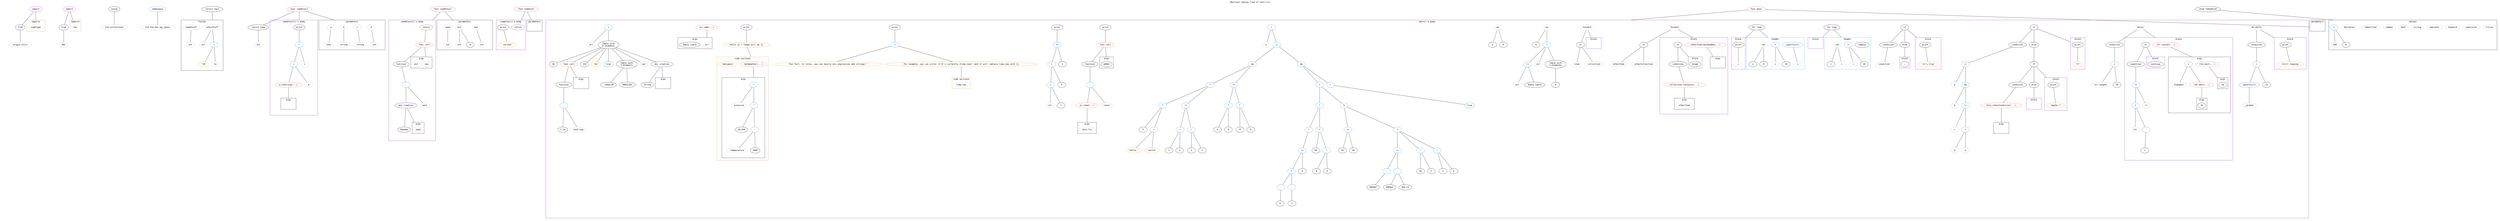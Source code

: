 graph 589221589
{
	label="Abstract Syntax Tree of test.lts\n\n"
	compound="true"
	splines="line"
	color=""
	style=""
	fontname="Consolas, monospace"
	labelloc="top"
	ranksep="1"
	node [
		fontname="Consolas, monospace"
	]
	{rank=same;1779829230;1561841182;1093386059;1156193118;148546009;283721939;1002795859;1416950953;683982598;1536159789;557446957;}
	1779829230 -- 1561841182 [style=invis];1561841182 -- 1093386059 [style=invis];1093386059 -- 1156193118 [style=invis];1156193118 -- 148546009 [style=invis];148546009 -- 283721939 [style=invis];283721939 -- 1002795859 [style=invis];1002795859 -- 1416950953 [style=invis];1416950953 -- 683982598 [style=invis];683982598 -- 1536159789 [style=invis];1536159789 -- 557446957 [style=invis];
	subgraph cluster_1779829230{
		style=invis

		1779829230 [label="import",color="fuchsia",tooltip="import statement"]
			{rank=same;1972608862;}

			1779829230 -- 1972608862
			subgraph cluster_1972608862{
				style=invis

				1972608862 [label="from",color="navy",tooltip="from statement"]
					{rank=same;1695930886;}

					1972608862 -- 1695930886
					subgraph cluster_1695930886{
						style=invis

						1695930886 [label="origin.utils",color="grey",tooltip="origin name"]
					}
			}
			1779829230 -- 895843611 [lhead=cluster_804293035]
			subgraph cluster_804293035
			{
				label="imports"
				compound="true"
				splines="line"
				color="peru"
				style=""
				{rank=same;895843611;}

				subgraph cluster_895843611{
					style=invis

					895843611 [label="someType",color="grey",tooltip="name"]
				}

			}
	}
	subgraph cluster_1561841182{
		style=invis

		1561841182 [label="import",color="fuchsia",tooltip="import statement"]
			{rank=same;788129015;}

			1561841182 -- 788129015
			subgraph cluster_788129015{
				style=invis

				788129015 [label="from",color="navy",tooltip="from statement"]
					{rank=same;1957408246;}

					788129015 -- 1957408246
					subgraph cluster_1957408246{
						style=invis

						1957408246 [label="bar",color="grey",tooltip="origin name"]
					}
			}
			1561841182 -- 177879767 [lhead=cluster_952573737]
			subgraph cluster_952573737
			{
				label="imports"
				compound="true"
				splines="line"
				color="peru"
				style=""
				{rank=same;177879767;}

				subgraph cluster_177879767{
					style=invis

					177879767 [label="foo",color="grey",tooltip="name"]
				}

			}
	}
	subgraph cluster_1093386059{
		style=invis

		1093386059 [label="using",color="",tooltip="UsingNode"]
			{rank=same;2026100949;}

			1093386059 -- 2026100949
			subgraph cluster_2026100949{
				style=invis

				2026100949 [label="std.collections",color="grey",tooltip="name"]
			}
	}
	subgraph cluster_1156193118{
		style=invis

		1156193118 [label="namespace",color="cornflowerblue",tooltip="namespace declaration"]
			{rank=same;1594193601;}

			1156193118 -- 1594193601
			subgraph cluster_1594193601{
				style=invis

				1594193601 [label="std.foo.bar.my_space",color="grey",tooltip="namespace name"]
			}
	}
	subgraph cluster_148546009{
		style=invis

		148546009 [label="struct test",color="StructNode"]
			{rank=same;}

			148546009 -- 1475886195 [lhead=cluster_618363909]
			subgraph cluster_618363909
			{
				label="Fields"
				compound="true"
				splines="line"
				color=""
				style=""
				{rank=same;315806144;1475886195;}
				315806144 -- 1475886195 [style=invis];
				subgraph cluster_315806144{
					style=invis

					315806144 [label="someStuff",color="grey",tooltip="name"]
						{rank=same;331126581;}

						315806144 -- 331126581
						subgraph cluster_331126581{
							style=invis

							331126581 [label="int",color="grey",tooltip="name"]
						}
				}
				subgraph cluster_1475886195{
					style=invis

					1475886195 [label="otherStuff",color="grey",tooltip="name"]
						{rank=same;1609508665;40728594;}
						1609508665 -- 40728594 [style=invis];
						1475886195 -- 1609508665
						subgraph cluster_1609508665{
							style=invis

							1609508665 [label="str",color="grey",tooltip="name"]
						}
						1475886195 -- 40728594
						subgraph cluster_40728594{
							style=invis

							40728594 [label="+",color="dodgerblue",tooltip="OperationNode"]
								{rank=same;1506634275;398915965;}
								1506634275 -- 398915965 [style=invis];
								40728594 -- 1506634275
								subgraph cluster_1506634275{
									style=invis

									1506634275 [label="'58'",color="orange",tooltip="StringNode"]
								}
								40728594 -- 398915965
								subgraph cluster_398915965{
									style=invis

									398915965 [label="hi",color="grey",tooltip="name"]
								}
						}
				}

			}
	}
	subgraph cluster_283721939{
		style=invis

		283721939 [label="func someFunc1",color="indianred",tooltip="FunctionDeclarationNode"]
			{rank=same;2090347005;}

			283721939 -- 2090347005
			subgraph cluster_2090347005{
				style=invis

				2090347005 [label="return type"]
					{rank=same;880157707;}

					2090347005 -- 880157707
					subgraph cluster_880157707{
						style=invis

						880157707 [label="int",color="grey",tooltip="name"]
					}
			}
			283721939 -- 1251046355 [lhead=cluster_806610709]
			subgraph cluster_806610709
			{
				label="parameters"
				compound="true"
				splines="line"
				color=""
				style=""
				{rank=same;2055640009;1640946962;1251046355;359277248;}
				2055640009 -- 1640946962 [style=invis];1640946962 -- 1251046355 [style=invis];1251046355 -- 359277248 [style=invis];
				subgraph cluster_2055640009{
					style=invis

					2055640009 [label="a",color="grey",tooltip="name"]
						{rank=same;1187234150;}

						2055640009 -- 1187234150
						subgraph cluster_1187234150{
							style=invis

							1187234150 [label="char",color="grey",tooltip="name"]
						}
				}
				subgraph cluster_1640946962{
					style=invis

					1640946962 [label="b",color="grey",tooltip="name"]
						{rank=same;935183671;}

						1640946962 -- 935183671
						subgraph cluster_935183671{
							style=invis

							935183671 [label="string",color="grey",tooltip="name"]
						}
				}
				subgraph cluster_1251046355{
					style=invis

					1251046355 [label="c",color="grey",tooltip="name"]
						{rank=same;568311005;}

						1251046355 -- 568311005
						subgraph cluster_568311005{
							style=invis

							568311005 [label="string",color="grey",tooltip="name"]
						}
				}
				subgraph cluster_359277248{
					style=invis

					359277248 [label="d",color="grey",tooltip="name"]
						{rank=same;59656266;}

						359277248 -- 59656266
						subgraph cluster_59656266{
							style=invis

							59656266 [label="int",color="grey",tooltip="name"]
						}
				}

			}
			283721939 -- 58138165 [lhead=cluster_93231985]
			subgraph cluster_93231985
			{
				label="someFunc1()'s body"
				compound="true"
				splines="line"
				color="darkviolet"
				style=""
				{rank=same;58138165;}

				subgraph cluster_58138165{
					style=invis

					58138165 [label="print",color="",tooltip="PrintNode"]
						{rank=same;279465681;}

						58138165 -- 279465681
						subgraph cluster_279465681{
							style=invis

							279465681 [label="+",color="dodgerblue",tooltip="OperationNode"]
								{rank=same;918381126;91355749;}
								918381126 -- 91355749 [style=invis];
								279465681 -- 918381126
								subgraph cluster_918381126{
									style=invis

									918381126 [label="+",color="dodgerblue",tooltip="OperationNode"]
										{rank=same;77992276;2072233872;}
										77992276 -- 2072233872 [style=invis];
										918381126 -- 77992276
										subgraph cluster_77992276{
											style=invis

											77992276 [label="a.toString(...)",color="tomato",tooltip="call to a function"]
												{rank=same;}

												77992276 -- 1967349277 [lhead=cluster_1577340855]
												subgraph cluster_1577340855
												{
													label="args"
													compound="true"
													splines="line"
													color=""
													style=""
													{rank=same;1967349277;}

													subgraph cluster_1967349277{
														style=invis

														1967349277 [label="_ghost",style="invis"]
													}

												}
										}
										918381126 -- 2072233872
										subgraph cluster_2072233872{
											style=invis

											2072233872 [label="b",color="grey",tooltip="name"]
										}
								}
								279465681 -- 91355749
								subgraph cluster_91355749{
									style=invis

									91355749 [label="c",color="grey",tooltip="name"]
								}
						}
				}

			}
	}
	subgraph cluster_1002795859{
		style=invis

		1002795859 [label="func someFunc2",color="indianred",tooltip="FunctionDeclarationNode"]
			{rank=same;}

			1002795859 -- 414667399 [lhead=cluster_121401353]
			subgraph cluster_121401353
			{
				label="parameters"
				compound="true"
				splines="line"
				color=""
				style=""
				{rank=same;869209117;414667399;1229001176;}
				869209117 -- 414667399 [style=invis];414667399 -- 1229001176 [style=invis];
				subgraph cluster_869209117{
					style=invis

					869209117 [label="seed",color="grey",tooltip="name"]
						{rank=same;484976877;}

						869209117 -- 484976877
						subgraph cluster_484976877{
							style=invis

							484976877 [label="int",color="grey",tooltip="name"]
						}
				}
				subgraph cluster_414667399{
					style=invis

					414667399 [label="min",color="grey",tooltip="name"]
						{rank=same;338081930;1261867810;}
						338081930 -- 1261867810 [style=invis];
						414667399 -- 338081930
						subgraph cluster_338081930{
							style=invis

							338081930 [label="int",color="grey",tooltip="name"]
						}
						414667399 -- 1261867810
						subgraph cluster_1261867810{
							style=invis

							1261867810 [label="0",color="",tooltip="Double"]
						}
				}
				subgraph cluster_1229001176{
					style=invis

					1229001176 [label="max",color="grey",tooltip="name"]
						{rank=same;1210836755;}

						1229001176 -- 1210836755
						subgraph cluster_1210836755{
							style=invis

							1210836755 [label="int",color="grey",tooltip="name"]
						}
				}

			}
			1002795859 -- 1789727388 [lhead=cluster_1151816300]
			subgraph cluster_1151816300
			{
				label="someFunc2()'s body"
				compound="true"
				splines="line"
				color="darkviolet"
				style=""
				{rank=same;1789727388;}

				subgraph cluster_1789727388{
					style=invis

					1789727388 [label="return",color="brown",tooltip="return statement"]
						{rank=same;580740417;}

						1789727388 -- 580740417
						subgraph cluster_580740417{
							style=invis

							580740417 [label="func call",color="tomato",tooltip="call to a function"]
								{rank=same;565424548;}

								580740417 -- 565424548
								subgraph cluster_565424548{
									style=invis

									565424548 [label="function"]
										{rank=same;2007917441;}

										565424548 -- 2007917441
										subgraph cluster_2007917441{
											style=invis

											2007917441 [label=".",color="dodgerblue",tooltip="OperationNode"]
												{rank=same;1636360232;990137715;}
												1636360232 -- 990137715 [style=invis];
												2007917441 -- 1636360232
												subgraph cluster_1636360232{
													style=invis

													1636360232 [label="obj creation",color="indigo",tooltip="object creation/ctor call"]
														{rank=same;92164140;}

														1636360232 -- 92164140
														subgraph cluster_92164140{
															style=invis

															92164140 [label="Random",color="",tooltip="class name"]
														}
														1636360232 -- 1607842202 [lhead=cluster_2100991805]
														subgraph cluster_2100991805
														{
															label="args"
															compound="true"
															splines="line"
															color=""
															style=""
															{rank=same;1607842202;}

															subgraph cluster_1607842202{
																style=invis

																1607842202 [label="seed",color="grey",tooltip="name"]
															}

														}
												}
												2007917441 -- 990137715
												subgraph cluster_990137715{
													style=invis

													990137715 [label="next",color="grey",tooltip="name"]
												}
										}
								}
								580740417 -- 1310474143 [lhead=cluster_2091726892]
								subgraph cluster_2091726892
								{
									label="args"
									compound="true"
									splines="line"
									color=""
									style=""
									{rank=same;1440852676;1310474143;}
									1440852676 -- 1310474143 [style=invis];
									subgraph cluster_1440852676{
										style=invis

										1440852676 [label="min",color="grey",tooltip="name"]
									}
									subgraph cluster_1310474143{
										style=invis

										1310474143 [label="max",color="grey",tooltip="name"]
									}

								}
						}
				}

			}
	}
	subgraph cluster_1416950953{
		style=invis

		1416950953 [label="func someFunc",color="indianred",tooltip="FunctionDeclarationNode"]
			{rank=same;}

			1416950953 -- 486666562 [lhead=cluster_58755742]
			subgraph cluster_58755742
			{
				label="parameters"
				compound="true"
				splines="line"
				color=""
				style=""
				{rank=same;486666562;}

				subgraph cluster_486666562{
					style=invis

					486666562 [label="_ghost",style="invis"]
				}

			}
			1416950953 -- 787513844 [lhead=cluster_2095244342]
			subgraph cluster_2095244342
			{
				label="someFunc()'s body"
				compound="true"
				splines="line"
				color="darkviolet"
				style=""
				{rank=same;2091974816;787513844;}
				2091974816 -- 787513844 [style=invis];
				subgraph cluster_2091974816{
					style=invis

					2091974816 [label="print",color="",tooltip="PrintNode"]
						{rank=same;93098766;}

						2091974816 -- 93098766
						subgraph cluster_93098766{
							style=invis

							93098766 [label="'called!'",color="orange",tooltip="StringNode"]
						}
				}
				subgraph cluster_787513844{
					style=invis

					787513844 [label="return",color="brown",tooltip="return statement"]
				}

			}
	}
	subgraph cluster_683982598{
		style=invis

		683982598 [label="func main",color="indianred",tooltip="FunctionDeclarationNode"]
			{rank=same;}

			683982598 -- 668484054 [lhead=cluster_809234931]
			subgraph cluster_809234931
			{
				label="parameters"
				compound="true"
				splines="line"
				color=""
				style=""
				{rank=same;668484054;}

				subgraph cluster_668484054{
					style=invis

					668484054 [label="_ghost",style="invis"]
				}

			}
			683982598 -- 169794998 [lhead=cluster_1701437828]
			subgraph cluster_1701437828
			{
				label="main()'s body"
				compound="true"
				splines="line"
				color="darkviolet"
				style=""
				{rank=same;1770336543;994396663;2090977501;264988145;1262509036;180969710;1565740777;2008630079;169794998;1946675929;758091207;972357851;219263170;13471545;1383866886;550428058;1532772105;}
				1770336543 -- 994396663 [style=invis];994396663 -- 2090977501 [style=invis];2090977501 -- 264988145 [style=invis];264988145 -- 1262509036 [style=invis];1262509036 -- 180969710 [style=invis];180969710 -- 1565740777 [style=invis];1565740777 -- 2008630079 [style=invis];2008630079 -- 169794998 [style=invis];169794998 -- 1946675929 [style=invis];1946675929 -- 758091207 [style=invis];758091207 -- 972357851 [style=invis];972357851 -- 219263170 [style=invis];219263170 -- 13471545 [style=invis];13471545 -- 1383866886 [style=invis];1383866886 -- 550428058 [style=invis];550428058 -- 1532772105 [style=invis];
				subgraph cluster_1770336543{
					style=invis

					1770336543 [label="=",color="dodgerblue",tooltip="OperationNode"]
						{rank=same;1255988446;1486507340;}
						1255988446 -- 1486507340 [style=invis];
						1770336543 -- 1255988446
						subgraph cluster_1255988446{
							style=invis

							1255988446 [label="arr",color="grey",tooltip="name"]
						}
						1770336543 -- 1486507340
						subgraph cluster_1486507340{
							style=invis

							1486507340 [label="Tuple with\n8 elements",color="",tooltip="List of values"]
								{rank=same;1757781708;400155988;1099595582;1839181290;2089830869;2037170859;1854265828;607997980;}
								1757781708 -- 400155988 [style=invis];400155988 -- 1099595582 [style=invis];1099595582 -- 1839181290 [style=invis];1839181290 -- 2089830869 [style=invis];2089830869 -- 2037170859 [style=invis];2037170859 -- 1854265828 [style=invis];1854265828 -- 607997980 [style=invis];
								1486507340 -- 1757781708
								subgraph cluster_1757781708{
									style=invis

									1757781708 [label="36",color="",tooltip="Double"]
								}
								1486507340 -- 400155988
								subgraph cluster_400155988{
									style=invis

									400155988 [label="func call",color="tomato",tooltip="call to a function"]
										{rank=same;397671440;}

										400155988 -- 397671440
										subgraph cluster_397671440{
											style=invis

											397671440 [label="function"]
												{rank=same;1825578505;}

												397671440 -- 1825578505
												subgraph cluster_1825578505{
													style=invis

													1825578505 [label=".",color="dodgerblue",tooltip="OperationNode"]
														{rank=same;147178424;2039450744;}
														147178424 -- 2039450744 [style=invis];
														1825578505 -- 147178424
														subgraph cluster_147178424{
															style=invis

															147178424 [label="1.1d",color="",tooltip="Double"]
														}
														1825578505 -- 2039450744
														subgraph cluster_2039450744{
															style=invis

															2039450744 [label="toString",color="grey",tooltip="name"]
														}
												}
										}
										400155988 -- 1824811911 [lhead=cluster_1599006384]
										subgraph cluster_1599006384
										{
											label="args"
											compound="true"
											splines="line"
											color=""
											style=""
											{rank=same;1824811911;}

											subgraph cluster_1824811911{
												style=invis

												1824811911 [label="_ghost",style="invis"]
											}

										}
								}
								1486507340 -- 1099595582
								subgraph cluster_1099595582{
									style=invis

									1099595582 [label="215",color="",tooltip="Double"]
								}
								1486507340 -- 1839181290
								subgraph cluster_1839181290{
									style=invis

									1839181290 [label="'he'",color="orange",tooltip="StringNode"]
								}
								1486507340 -- 2089830869
								subgraph cluster_2089830869{
									style=invis

									2089830869 [label="true",color="teal",tooltip="bool literal"]
								}
								1486507340 -- 2037170859
								subgraph cluster_2037170859{
									style=invis

									2037170859 [label="Tuple with\n2 elements",color="",tooltip="List of values"]
										{rank=same;1749640654;899780045;}
										1749640654 -- 899780045 [style=invis];
										2037170859 -- 1749640654
										subgraph cluster_1749640654{
											style=invis

											1749640654 [label=".546e+20",color="",tooltip="Double"]
										}
										2037170859 -- 899780045
										subgraph cluster_899780045{
											style=invis

											899780045 [label="486513UL",color="",tooltip="Double"]
										}
								}
								1486507340 -- 1854265828
								subgraph cluster_1854265828{
									style=invis

									1854265828 [label="aur",color="grey",tooltip="name"]
								}
								1486507340 -- 607997980
								subgraph cluster_607997980{
									style=invis

									607997980 [label="obj creation",color="indigo",tooltip="object creation/ctor call"]
										{rank=same;891369626;}

										607997980 -- 891369626
										subgraph cluster_891369626{
											style=invis

											891369626 [label="String",color="",tooltip="class name"]
										}
										607997980 -- 24755138 [lhead=cluster_187670587]
										subgraph cluster_187670587
										{
											label="args"
											compound="true"
											splines="line"
											color=""
											style=""
											{rank=same;24755138;}

											subgraph cluster_24755138{
												style=invis

												24755138 [label="_ghost",style="invis"]
											}

										}
								}
						}
				}
				subgraph cluster_994396663{
					style=invis

					994396663 [label="arr.add(...)",color="tomato",tooltip="call to a function"]
						{rank=same;}

						994396663 -- 389295634 [lhead=cluster_1681638342]
						subgraph cluster_1681638342
						{
							label="args"
							compound="true"
							splines="line"
							color=""
							style=""
							{rank=same;1055311308;389295634;}
							1055311308 -- 389295634 [style=invis];
							subgraph cluster_1055311308{
								style=invis

								1055311308 [label="Empty tuple",color="",tooltip="List of values"]
							}
							subgraph cluster_389295634{
								style=invis

								389295634 [label="arr",color="grey",tooltip="name"]
							}

						}
				}
				subgraph cluster_2090977501{
					style=invis

					2090977501 [label="print",color="",tooltip="PrintNode"]
						{rank=same;1756351314;}

						2090977501 -- 1756351314
						subgraph cluster_1756351314{
							style=invis

							1756351314 [label="hello {} ! Today will be {}",color="darkorange",tooltip="Complex string literal"]
								{rank=same;}

								1756351314 -- 1862885742 [lhead=cluster_1815552603]
								subgraph cluster_1815552603
								{
									label="code sections"
									compound="true"
									splines="line"
									color="darkorange"
									style=""
									{rank=same;1547832990;1862885742;}
									1547832990 -- 1862885742 [style=invis];
									subgraph cluster_1547832990{
										style=invis

										1547832990 [label="'benjamin'",color="orange",tooltip="StringNode"]
									}
									subgraph cluster_1862885742{
										style=invis

										1862885742 [label="GetWeather(...)",color="tomato",tooltip="call to a function"]
											{rank=same;}

											1862885742 -- 272572611 [lhead=cluster_1264472532]
											subgraph cluster_1264472532
											{
												label="args"
												compound="true"
												splines="line"
												color=""
												style=""
												{rank=same;272572611;}

												subgraph cluster_272572611{
													style=invis

													272572611 [label="*",color="dodgerblue",tooltip="OperationNode"]
														{rank=same;1415956890;753149211;}
														1415956890 -- 753149211 [style=invis];
														272572611 -- 1415956890
														subgraph cluster_1415956890{
															style=invis

															1415956890 [label="pressure",color="grey",tooltip="name"]
														}
														272572611 -- 753149211
														subgraph cluster_753149211{
															style=invis

															753149211 [label="^",color="dodgerblue",tooltip="OperationNode"]
																{rank=same;1565630775;1544618436;}
																1565630775 -- 1544618436 [style=invis];
																753149211 -- 1565630775
																subgraph cluster_1565630775{
																	style=invis

																	1565630775 [label="10.644",color="",tooltip="Double"]
																}
																753149211 -- 1544618436
																subgraph cluster_1544618436{
																	style=invis

																	1544618436 [label="-",color="dodgerblue",tooltip="OperationNode"]
																		{rank=same;1219181064;1802568473;}
																		1219181064 -- 1802568473 [style=invis];
																		1544618436 -- 1219181064
																		subgraph cluster_1219181064{
																			style=invis

																			1219181064 [label="temperature",color="grey",tooltip="name"]
																		}
																		1544618436 -- 1802568473
																		subgraph cluster_1802568473{
																			style=invis

																			1802568473 [label="2048",color="",tooltip="Double"]
																		}
																}
														}
												}

											}
									}

								}
						}
				}
				subgraph cluster_264988145{
					style=invis

					264988145 [label="print",color="",tooltip="PrintNode"]
						{rank=same;1529021079;}

						264988145 -- 1529021079
						subgraph cluster_1529021079{
							style=invis

							1529021079 [label="+",color="dodgerblue",tooltip="OperationNode"]
								{rank=same;1112260534;905931906;}
								1112260534 -- 905931906 [style=invis];
								1529021079 -- 1112260534
								subgraph cluster_1112260534{
									style=invis

									1112260534 [label="'Fun fact: In lotus, you can easily mix expression and strings! '",color="orange",tooltip="StringNode"]
								}
								1529021079 -- 905931906
								subgraph cluster_905931906{
									style=invis

									905931906 [label="For example, you can write: $'It's currently {time.now}' and it will replace time.now with {}",color="darkorange",tooltip="Complex string literal"]
										{rank=same;}

										905931906 -- 773030880 [lhead=cluster_1179938792]
										subgraph cluster_1179938792
										{
											label="code sections"
											compound="true"
											splines="line"
											color="darkorange"
											style=""
											{rank=same;773030880;}

											subgraph cluster_773030880{
												style=invis

												773030880 [label="time.now",color="grey",tooltip="name"]
											}

										}
								}
						}
				}
				subgraph cluster_1262509036{
					style=invis

					1262509036 [label="print",color="",tooltip="PrintNode"]
						{rank=same;1103629093;}

						1262509036 -- 1103629093
						subgraph cluster_1103629093{
							style=invis

							1103629093 [label="==",color="dodgerblue",tooltip="OperationNode"]
								{rank=same;1049850740;1359872154;}
								1049850740 -- 1359872154 [style=invis];
								1103629093 -- 1049850740
								subgraph cluster_1049850740{
									style=invis

									1049850740 [label="[",color="dodgerblue",tooltip="OperationNode"]
										{rank=same;335694649;1896735231;}
										335694649 -- 1896735231 [style=invis];
										1049850740 -- 335694649
										subgraph cluster_335694649{
											style=invis

											335694649 [label="[",color="dodgerblue",tooltip="OperationNode"]
												{rank=same;2048748905;1059164844;}
												2048748905 -- 1059164844 [style=invis];
												335694649 -- 2048748905
												subgraph cluster_2048748905{
													style=invis

													2048748905 [label="arr",color="grey",tooltip="name"]
												}
												335694649 -- 1059164844
												subgraph cluster_1059164844{
													style=invis

													1059164844 [label="1",color="",tooltip="Double"]
												}
										}
										1049850740 -- 1896735231
										subgraph cluster_1896735231{
											style=invis

											1896735231 [label="0",color="",tooltip="Double"]
										}
								}
								1103629093 -- 1359872154
								subgraph cluster_1359872154{
									style=invis

									1359872154 [label="1",color="lightorange",tooltip="char literal"]
								}
						}
				}
				subgraph cluster_180969710{
					style=invis

					180969710 [label="print",color="",tooltip="PrintNode"]
						{rank=same;1343215003;}

						180969710 -- 1343215003
						subgraph cluster_1343215003{
							style=invis

							1343215003 [label="func call",color="tomato",tooltip="call to a function"]
								{rank=same;1244985157;}

								1343215003 -- 1244985157
								subgraph cluster_1244985157{
									style=invis

									1244985157 [label="function"]
										{rank=same;595847308;}

										1244985157 -- 595847308
										subgraph cluster_595847308{
											style=invis

											595847308 [label=".",color="dodgerblue",tooltip="OperationNode"]
												{rank=same;323804599;260769631;}
												323804599 -- 260769631 [style=invis];
												595847308 -- 323804599
												subgraph cluster_323804599{
													style=invis

													323804599 [label="io.read(...)",color="tomato",tooltip="call to a function"]
														{rank=same;}

														323804599 -- 1114228521 [lhead=cluster_1022262963]
														subgraph cluster_1022262963
														{
															label="args"
															compound="true"
															splines="line"
															color=""
															style=""
															{rank=same;1114228521;}

															subgraph cluster_1114228521{
																style=invis

																1114228521 [label="test.lts",color="grey",tooltip="name"]
															}

														}
												}
												595847308 -- 260769631
												subgraph cluster_260769631{
													style=invis

													260769631 [label="count",color="grey",tooltip="name"]
												}
										}
								}
								1343215003 -- 1575610191 [lhead=cluster_763211477]
								subgraph cluster_763211477
								{
									label="args"
									compound="true"
									splines="line"
									color=""
									style=""
									{rank=same;1575610191;}

									subgraph cluster_1575610191{
										style=invis

										1575610191 [label="\u0041",color="lightorange",tooltip="char literal"]
									}

								}
						}
				}
				subgraph cluster_1565740777{
					style=invis

					1565740777 [label="=",color="dodgerblue",tooltip="OperationNode"]
						{rank=same;1641991140;1055093308;}
						1641991140 -- 1055093308 [style=invis];
						1565740777 -- 1641991140
						subgraph cluster_1641991140{
							style=invis

							1641991140 [label="n",color="grey",tooltip="name"]
						}
						1565740777 -- 1055093308
						subgraph cluster_1055093308{
							style=invis

							1055093308 [label="||",color="dodgerblue",tooltip="OperationNode"]
								{rank=same;9474431;922098862;}
								9474431 -- 922098862 [style=invis];
								1055093308 -- 9474431
								subgraph cluster_9474431{
									style=invis

									9474431 [label="&&",color="dodgerblue",tooltip="OperationNode"]
										{rank=same;1133560198;953703329;}
										1133560198 -- 953703329 [style=invis];
										9474431 -- 1133560198
										subgraph cluster_1133560198{
											style=invis

											1133560198 [label="^^",color="dodgerblue",tooltip="OperationNode"]
												{rank=same;358283802;1009838600;}
												358283802 -- 1009838600 [style=invis];
												1133560198 -- 358283802
												subgraph cluster_358283802{
													style=invis

													358283802 [label="*",color="dodgerblue",tooltip="OperationNode"]
														{rank=same;407028451;1999327340;}
														407028451 -- 1999327340 [style=invis];
														358283802 -- 407028451
														subgraph cluster_407028451{
															style=invis

															407028451 [label="5",color="",tooltip="Double"]
														}
														358283802 -- 1999327340
														subgraph cluster_1999327340{
															style=invis

															1999327340 [label="+",color="dodgerblue",tooltip="OperationNode"]
																{rank=same;1328544674;538666370;}
																1328544674 -- 538666370 [style=invis];
																1999327340 -- 1328544674
																subgraph cluster_1328544674{
																	style=invis

																	1328544674 [label="'hello '",color="orange",tooltip="StringNode"]
																}
																1999327340 -- 538666370
																subgraph cluster_538666370{
																	style=invis

																	538666370 [label="'world'",color="orange",tooltip="StringNode"]
																}
														}
												}
												1133560198 -- 1009838600
												subgraph cluster_1009838600{
													style=invis

													1009838600 [label="!=",color="dodgerblue",tooltip="OperationNode"]
														{rank=same;2051788481;2005840727;}
														2051788481 -- 2005840727 [style=invis];
														1009838600 -- 2051788481
														subgraph cluster_2051788481{
															style=invis

															2051788481 [label="/",color="dodgerblue",tooltip="OperationNode"]
																{rank=same;826657976;842042004;}
																826657976 -- 842042004 [style=invis];
																2051788481 -- 826657976
																subgraph cluster_826657976{
																	style=invis

																	826657976 [label="1",color="",tooltip="Double"]
																}
																2051788481 -- 842042004
																subgraph cluster_842042004{
																	style=invis

																	842042004 [label="3",color="",tooltip="Double"]
																}
														}
														1009838600 -- 2005840727
														subgraph cluster_2005840727{
															style=invis

															2005840727 [label="/",color="dodgerblue",tooltip="OperationNode"]
																{rank=same;1070119791;1530141403;}
																1070119791 -- 1530141403 [style=invis];
																2005840727 -- 1070119791
																subgraph cluster_1070119791{
																	style=invis

																	1070119791 [label="3",color="",tooltip="Double"]
																}
																2005840727 -- 1530141403
																subgraph cluster_1530141403{
																	style=invis

																	1530141403 [label="1",color="",tooltip="Double"]
																}
														}
												}
										}
										9474431 -- 953703329
										subgraph cluster_953703329{
											style=invis

											953703329 [label="==",color="dodgerblue",tooltip="OperationNode"]
												{rank=same;1090246207;1085265063;}
												1090246207 -- 1085265063 [style=invis];
												953703329 -- 1090246207
												subgraph cluster_1090246207{
													style=invis

													1090246207 [label="*",color="dodgerblue",tooltip="OperationNode"]
														{rank=same;1471659676;1374645054;}
														1471659676 -- 1374645054 [style=invis];
														1090246207 -- 1471659676
														subgraph cluster_1471659676{
															style=invis

															1471659676 [label="6",color="",tooltip="Double"]
														}
														1090246207 -- 1374645054
														subgraph cluster_1374645054{
															style=invis

															1374645054 [label="9",color="",tooltip="Double"]
														}
												}
												953703329 -- 1085265063
												subgraph cluster_1085265063{
													style=invis

													1085265063 [label="*",color="dodgerblue",tooltip="OperationNode"]
														{rank=same;1415392828;1916739495;}
														1415392828 -- 1916739495 [style=invis];
														1085265063 -- 1415392828
														subgraph cluster_1415392828{
															style=invis

															1415392828 [label="9",color="",tooltip="Double"]
														}
														1085265063 -- 1916739495
														subgraph cluster_1916739495{
															style=invis

															1916739495 [label="6",color="",tooltip="Double"]
														}
												}
										}
								}
								1055093308 -- 922098862
								subgraph cluster_922098862{
									style=invis

									922098862 [label="&&",color="dodgerblue",tooltip="OperationNode"]
										{rank=same;18087408;54439553;}
										18087408 -- 54439553 [style=invis];
										922098862 -- 18087408
										subgraph cluster_18087408{
											style=invis

											18087408 [label="+",color="dodgerblue",tooltip="OperationNode"]
												{rank=same;311629807;1962050908;}
												311629807 -- 1962050908 [style=invis];
												18087408 -- 311629807
												subgraph cluster_311629807{
													style=invis

													311629807 [label="*",color="dodgerblue",tooltip="OperationNode"]
														{rank=same;301253392;453417666;}
														301253392 -- 453417666 [style=invis];
														311629807 -- 301253392
														subgraph cluster_301253392{
															style=invis

															301253392 [label="!",color="dodgerblue",tooltip="OperationNode"]
																{rank=same;911402090;}

																301253392 -- 911402090
																subgraph cluster_911402090{
																	style=invis

																	911402090 [label="==",color="dodgerblue",tooltip="OperationNode"]
																		{rank=same;1923646611;1855634676;}
																		1923646611 -- 1855634676 [style=invis];
																		911402090 -- 1923646611
																		subgraph cluster_1923646611{
																			style=invis

																			1923646611 [label="*",color="dodgerblue",tooltip="OperationNode"]
																				{rank=same;2104367438;1692957930;}
																				2104367438 -- 1692957930 [style=invis];
																				1923646611 -- 2104367438
																				subgraph cluster_2104367438{
																					style=invis

																					2104367438 [label="-",color="dodgerblue",tooltip="OperationNode"]
																						{rank=same;1138582409;}

																						2104367438 -- 1138582409
																						subgraph cluster_1138582409{
																							style=invis

																							1138582409 [label="6",color="",tooltip="Double"]
																						}
																				}
																				1923646611 -- 1692957930
																				subgraph cluster_1692957930{
																					style=invis

																					1692957930 [label="-",color="dodgerblue",tooltip="OperationNode"]
																						{rank=same;931789018;}

																						1692957930 -- 931789018
																						subgraph cluster_931789018{
																							style=invis

																							931789018 [label="1",color="",tooltip="Double"]
																						}
																				}
																		}
																		911402090 -- 1855634676
																		subgraph cluster_1855634676{
																			style=invis

																			1855634676 [label="6",color="",tooltip="Double"]
																		}
																}
														}
														311629807 -- 453417666
														subgraph cluster_453417666{
															style=invis

															453417666 [label="<",color="dodgerblue",tooltip="OperationNode"]
																{rank=same;1549279730;34152420;}
																1549279730 -- 34152420 [style=invis];
																453417666 -- 1549279730
																subgraph cluster_1549279730{
																	style=invis

																	1549279730 [label="89",color="",tooltip="Double"]
																}
																453417666 -- 34152420
																subgraph cluster_34152420{
																	style=invis

																	34152420 [label="*",color="dodgerblue",tooltip="OperationNode"]
																		{rank=same;1769093465;1191332780;}
																		1769093465 -- 1191332780 [style=invis];
																		34152420 -- 1769093465
																		subgraph cluster_1769093465{
																			style=invis

																			1769093465 [label="8",color="",tooltip="Double"]
																		}
																		34152420 -- 1191332780
																		subgraph cluster_1191332780{
																			style=invis

																			1191332780 [label="9",color="",tooltip="Double"]
																		}
																}
														}
												}
												18087408 -- 1962050908
												subgraph cluster_1962050908{
													style=invis

													1962050908 [label="%",color="dodgerblue",tooltip="OperationNode"]
														{rank=same;1105562686;1999984216;}
														1105562686 -- 1999984216 [style=invis];
														1962050908 -- 1105562686
														subgraph cluster_1105562686{
															style=invis

															1105562686 [label=">=",color="dodgerblue",tooltip="OperationNode"]
																{rank=same;296085072;1606159711;}
																296085072 -- 1606159711 [style=invis];
																1105562686 -- 296085072
																subgraph cluster_296085072{
																	style=invis

																	296085072 [label="45",color="",tooltip="Double"]
																}
																1105562686 -- 1606159711
																subgraph cluster_1606159711{
																	style=invis

																	1606159711 [label="44",color="",tooltip="Double"]
																}
														}
														1962050908 -- 1999984216
														subgraph cluster_1999984216{
															style=invis

															1999984216 [label="?",color="dodgerblue",tooltip="OperationNode"]
																{rank=same;771406864;1484664083;291095618;}
																771406864 -- 1484664083 [style=invis];1484664083 -- 291095618 [style=invis];
																1999984216 -- 771406864
																subgraph cluster_771406864{
																	style=invis

																	771406864 [label="==",color="dodgerblue",tooltip="OperationNode"]
																		{rank=same;1076508434;1429237225;}
																		1076508434 -- 1429237225 [style=invis];
																		771406864 -- 1076508434
																		subgraph cluster_1076508434{
																			style=invis

																			1076508434 [label="-",color="dodgerblue",tooltip="OperationNode"]
																				{rank=same;976650119;}

																				1076508434 -- 976650119
																				subgraph cluster_976650119{
																					style=invis

																					976650119 [label="48946f",color="",tooltip="Float"]
																				}
																		}
																		771406864 -- 1429237225
																		subgraph cluster_1429237225{
																			style=invis

																			1429237225 [label="-",color="dodgerblue",tooltip="OperationNode"]
																				{rank=same;1579494758;252496508;}
																				1579494758 -- 252496508 [style=invis];
																				1429237225 -- 1579494758
																				subgraph cluster_1579494758{
																					style=invis

																					1579494758 [label="4984e2",color="",tooltip="Double"]
																				}
																				1429237225 -- 252496508
																				subgraph cluster_252496508{
																					style=invis

																					252496508 [label="464.13",color="",tooltip="Double"]
																				}
																		}
																}
																1999984216 -- 1484664083
																subgraph cluster_1484664083{
																	style=invis

																	1484664083 [label="^",color="dodgerblue",tooltip="OperationNode"]
																		{rank=same;1196899410;1938485520;}
																		1196899410 -- 1938485520 [style=invis];
																		1484664083 -- 1196899410
																		subgraph cluster_1196899410{
																			style=invis

																			1196899410 [label="2d",color="",tooltip="Double"]
																		}
																		1484664083 -- 1938485520
																		subgraph cluster_1938485520{
																			style=invis

																			1938485520 [label="7",color="",tooltip="Double"]
																		}
																}
																1999984216 -- 291095618
																subgraph cluster_291095618{
																	style=invis

																	291095618 [label="^",color="dodgerblue",tooltip="OperationNode"]
																		{rank=same;1076784535;1173998256;}
																		1076784535 -- 1173998256 [style=invis];
																		291095618 -- 1076784535
																		subgraph cluster_1076784535{
																			style=invis

																			1076784535 [label="2",color="",tooltip="Double"]
																		}
																		291095618 -- 1173998256
																		subgraph cluster_1173998256{
																			style=invis

																			1173998256 [label="6",color="",tooltip="Double"]
																		}
																}
														}
												}
										}
										922098862 -- 54439553
										subgraph cluster_54439553{
											style=invis

											54439553 [label="!",color="dodgerblue",tooltip="OperationNode"]
												{rank=same;888475742;}

												54439553 -- 888475742
												subgraph cluster_888475742{
													style=invis

													888475742 [label="true",color="teal",tooltip="bool literal"]
												}
										}
								}
						}
				}
				subgraph cluster_2008630079{
					style=invis

					2008630079 [label="var",color="palegreen",tooltip="DeclarationNode"]
						{rank=same;2018522889;346785293;}
						2018522889 -- 346785293 [style=invis];
						2008630079 -- 2018522889
						subgraph cluster_2018522889{
							style=invis

							2018522889 [label="a",color="",tooltip="variable name"]
						}
						2008630079 -- 346785293
						subgraph cluster_346785293{
							style=invis

							346785293 [label="0",color="",tooltip="Double"]
						}
				}
				subgraph cluster_169794998{
					style=invis

					169794998 [label="var",color="palegreen",tooltip="DeclarationNode"]
						{rank=same;1215362500;2012898987;}
						1215362500 -- 2012898987 [style=invis];
						169794998 -- 1215362500
						subgraph cluster_1215362500{
							style=invis

							1215362500 [label="b",color="",tooltip="variable name"]
						}
						169794998 -- 2012898987
						subgraph cluster_2012898987{
							style=invis

							2012898987 [label="?",color="dodgerblue",tooltip="OperationNode"]
								{rank=same;1935186566;1613584956;1656797435;}
								1935186566 -- 1613584956 [style=invis];1613584956 -- 1656797435 [style=invis];
								2012898987 -- 1935186566
								subgraph cluster_1935186566{
									style=invis

									1935186566 [label="!=",color="dodgerblue",tooltip="OperationNode"]
										{rank=same;595924013;436476238;}
										595924013 -- 436476238 [style=invis];
										1935186566 -- 595924013
										subgraph cluster_595924013{
											style=invis

											595924013 [label="arr",color="grey",tooltip="name"]
										}
										1935186566 -- 436476238
										subgraph cluster_436476238{
											style=invis

											436476238 [label="Empty tuple",color="",tooltip="List of values"]
										}
								}
								2012898987 -- 1613584956
								subgraph cluster_1613584956{
									style=invis

									1613584956 [label="arr",color="grey",tooltip="name"]
								}
								2012898987 -- 1656797435
								subgraph cluster_1656797435{
									style=invis

									1656797435 [label="Tuple with\n1 elements",color="",tooltip="List of values"]
										{rank=same;72098628;}

										1656797435 -- 72098628
										subgraph cluster_72098628{
											style=invis

											72098628 [label="0",color="",tooltip="Double"]
										}
								}
						}
				}
				subgraph cluster_1946675929{
					style=invis

					1946675929 [label="foreach",color="pink",tooltip="foreach loop"]
						{rank=same;1527154938;}

						1946675929 -- 1527154938
						subgraph cluster_1527154938{
							style=invis

							1527154938 [label="in",tooltip="in iterator"]
								{rank=same;1782812369;430625599;}
								1782812369 -- 430625599 [style=invis];
								1527154938 -- 1782812369
								subgraph cluster_1782812369{
									style=invis

									1782812369 [label="item",color="grey",tooltip="name"]
								}
								1527154938 -- 430625599
								subgraph cluster_430625599{
									style=invis

									430625599 [label="collection",color="grey",tooltip="name"]
								}
						}
						1946675929 -- 447127983 [lhead=cluster_452066197]
						subgraph cluster_452066197
						{
							label="block"
							compound="true"
							splines="line"
							color="darkviolet"
							style=""
							{rank=same;447127983;}

							subgraph cluster_447127983{
								style=invis

								447127983 [label="_ghost",style="invis"]
							}

						}
				}
				subgraph cluster_758091207{
					style=invis

					758091207 [label="foreach",color="pink",tooltip="foreach loop"]
						{rank=same;2006121794;}

						758091207 -- 2006121794
						subgraph cluster_2006121794{
							style=invis

							2006121794 [label="in",tooltip="in iterator"]
								{rank=same;1585597858;1394292370;}
								1585597858 -- 1394292370 [style=invis];
								2006121794 -- 1585597858
								subgraph cluster_1585597858{
									style=invis

									1585597858 [label="otherItem",color="grey",tooltip="name"]
								}
								2006121794 -- 1394292370
								subgraph cluster_1394292370{
									style=invis

									1394292370 [label="otherCollection",color="grey",tooltip="name"]
								}
						}
						758091207 -- 341378892 [lhead=cluster_480178302]
						subgraph cluster_480178302
						{
							label="block"
							compound="true"
							splines="line"
							color="darkviolet"
							style=""
							{rank=same;75045631;341378892;}
							75045631 -- 341378892 [style=invis];
							subgraph cluster_75045631{
								style=invis

								75045631 [label="if",color="",tooltip="if statement"]
									{rank=same;1772966680;}

									75045631 -- 1772966680
									subgraph cluster_1772966680{
										style=invis

										1772966680 [label="condition",color="",tooltip="if condition"]
											{rank=same;2069196262;}

											1772966680 -- 2069196262
											subgraph cluster_2069196262{
												style=invis

												2069196262 [label="collection.contains(...)",color="tomato",tooltip="call to a function"]
													{rank=same;}

													2069196262 -- 159090165 [lhead=cluster_141746744]
													subgraph cluster_141746744
													{
														label="args"
														compound="true"
														splines="line"
														color=""
														style=""
														{rank=same;159090165;}

														subgraph cluster_159090165{
															style=invis

															159090165 [label="otherItem",color="grey",tooltip="name"]
														}

													}
											}
									}
									75045631 -- 222751423 [lhead=cluster_1298155623]
									subgraph cluster_1298155623
									{
										label="block"
										compound="true"
										splines="line"
										color="darkviolet"
										style=""
										{rank=same;222751423;}

										subgraph cluster_222751423{
											style=invis

											222751423 [label="break",color="",tooltip="break keyword"]
										}

									}
							}
							subgraph cluster_341378892{
								style=invis

								341378892 [label="otherItem.markAsBad(...)",color="tomato",tooltip="call to a function"]
									{rank=same;}

									341378892 -- 485166409 [lhead=cluster_1943760778]
									subgraph cluster_1943760778
									{
										label="args"
										compound="true"
										splines="line"
										color=""
										style=""
										{rank=same;485166409;}

										subgraph cluster_485166409{
											style=invis

											485166409 [label="_ghost",style="invis"]
										}

									}
							}

						}
				}
				subgraph cluster_972357851{
					style=invis

					972357851 [label="for loop",color="",tooltip="for loop"]
						{rank=same;}

						972357851 -- 1814568196 [lhead=cluster_258997260]
						subgraph cluster_258997260
						{
							label="header"
							compound="true"
							splines="line"
							color="deepskyblue"
							style=""
							{rank=same;964700892;1814568196;698205686;}
							964700892 -- 1814568196 [style=invis];1814568196 -- 698205686 [style=invis];
							subgraph cluster_964700892{
								style=invis

								964700892 [label="var",color="palegreen",tooltip="DeclarationNode"]
									{rank=same;1268831644;252074304;}
									1268831644 -- 252074304 [style=invis];
									964700892 -- 1268831644
									subgraph cluster_1268831644{
										style=invis

										1268831644 [label="i",color="",tooltip="variable name"]
									}
									964700892 -- 252074304
									subgraph cluster_252074304{
										style=invis

										252074304 [label="0",color="",tooltip="Double"]
									}
							}
							subgraph cluster_1814568196{
								style=invis

								1814568196 [label="<",color="dodgerblue",tooltip="OperationNode"]
									{rank=same;992958833;876746308;}
									992958833 -- 876746308 [style=invis];
									1814568196 -- 992958833
									subgraph cluster_992958833{
										style=invis

										992958833 [label="i",color="grey",tooltip="name"]
									}
									1814568196 -- 876746308
									subgraph cluster_876746308{
										style=invis

										876746308 [label="10",color="",tooltip="Double"]
									}
							}
							subgraph cluster_698205686{
								style=invis

								698205686 [label="(postfix)++",color="dodgerblue",tooltip="OperationNode"]
									{rank=same;1536337717;}

									698205686 -- 1536337717
									subgraph cluster_1536337717{
										style=invis

										1536337717 [label="i",color="grey",tooltip="name"]
									}
							}

						}
						972357851 -- 1458829168 [lhead=cluster_1827373450]
						subgraph cluster_1827373450
						{
							label="block"
							compound="true"
							splines="line"
							color="darkviolet"
							style=""
							{rank=same;1458829168;}

							subgraph cluster_1458829168{
								style=invis

								1458829168 [label="print",color="",tooltip="PrintNode"]
									{rank=same;880398474;}

									1458829168 -- 880398474
									subgraph cluster_880398474{
										style=invis

										880398474 [label="i",color="grey",tooltip="name"]
									}
							}

						}
				}
				subgraph cluster_219263170{
					style=invis

					219263170 [label="for loop",color="",tooltip="for loop"]
						{rank=same;}

						219263170 -- 1476313388 [lhead=cluster_162948631]
						subgraph cluster_162948631
						{
							label="header"
							compound="true"
							splines="line"
							color="deepskyblue"
							style=""
							{rank=same;75493431;1476313388;2037885713;}
							75493431 -- 1476313388 [style=invis];1476313388 -- 2037885713 [style=invis];
							subgraph cluster_75493431{
								style=invis

								75493431 [label="var",color="palegreen",tooltip="DeclarationNode"]
									{rank=same;1952444709;1067495373;}
									1952444709 -- 1067495373 [style=invis];
									75493431 -- 1952444709
									subgraph cluster_1952444709{
										style=invis

										1952444709 [label="j",color="",tooltip="variable name"]
									}
									75493431 -- 1067495373
									subgraph cluster_1067495373{
										style=invis

										1067495373 [label="i",color="grey",tooltip="name"]
									}
							}
							subgraph cluster_1476313388{
								style=invis

								1476313388 [label=">",color="dodgerblue",tooltip="OperationNode"]
									{rank=same;82581781;2019908799;}
									82581781 -- 2019908799 [style=invis];
									1476313388 -- 82581781
									subgraph cluster_82581781{
										style=invis

										82581781 [label="i",color="grey",tooltip="name"]
									}
									1476313388 -- 2019908799
									subgraph cluster_2019908799{
										style=invis

										2019908799 [label="10",color="",tooltip="Double"]
									}
							}
							subgraph cluster_2037885713{
								style=invis

								2037885713 [label="(empty)"]
							}

						}
						219263170 -- 1691564793 [lhead=cluster_1533013330]
						subgraph cluster_1533013330
						{
							label="block"
							compound="true"
							splines="line"
							color="darkviolet"
							style=""
							{rank=same;1691564793;}

							subgraph cluster_1691564793{
								style=invis

								1691564793 [label="_ghost",style="invis"]
							}

						}
				}
				subgraph cluster_13471545{
					style=invis

					13471545 [label="if",color="",tooltip="if statement"]
						{rank=same;1328610724;700015761;}
						1328610724 -- 700015761 [style=invis];
						13471545 -- 1328610724
						subgraph cluster_1328610724{
							style=invis

							1328610724 [label="condition",color="",tooltip="if condition"]
								{rank=same;1235953156;}

								1328610724 -- 1235953156
								subgraph cluster_1235953156{
									style=invis

									1235953156 [label="condition",color="grey",tooltip="name"]
								}
						}
						13471545 -- 700015761
						subgraph cluster_700015761{
							style=invis

							700015761 [label="else",color="",tooltip="else branch"]
								{rank=same;}

								700015761 -- 175593449 [lhead=cluster_1778852674]
								subgraph cluster_1778852674
								{
									label="block"
									compound="true"
									splines="line"
									color="darkviolet"
									style=""
									{rank=same;175593449;}

									subgraph cluster_175593449{
										style=invis

										175593449 [label=";",color="",tooltip="empty statement"]
									}

								}
						}
						13471545 -- 22741031 [lhead=cluster_370004873]
						subgraph cluster_370004873
						{
							label="block"
							compound="true"
							splines="line"
							color="darkviolet"
							style=""
							{rank=same;22741031;}

							subgraph cluster_22741031{
								style=invis

								22741031 [label="print",color="",tooltip="PrintNode"]
									{rank=same;869393197;}

									22741031 -- 869393197
									subgraph cluster_869393197{
										style=invis

										869393197 [label="'it\'s true'",color="orange",tooltip="StringNode"]
									}
							}

						}
				}
				subgraph cluster_1383866886{
					style=invis

					1383866886 [label="if",color="",tooltip="if statement"]
						{rank=same;87626695;702007383;}
						87626695 -- 702007383 [style=invis];
						1383866886 -- 87626695
						subgraph cluster_87626695{
							style=invis

							87626695 [label="condition",color="",tooltip="if condition"]
								{rank=same;1594001486;}

								87626695 -- 1594001486
								subgraph cluster_1594001486{
									style=invis

									1594001486 [label="||",color="dodgerblue",tooltip="OperationNode"]
										{rank=same;670993214;23160033;}
										670993214 -- 23160033 [style=invis];
										1594001486 -- 670993214
										subgraph cluster_670993214{
											style=invis

											670993214 [label="a",color="grey",tooltip="name"]
										}
										1594001486 -- 23160033
										subgraph cluster_23160033{
											style=invis

											23160033 [label="&&",color="dodgerblue",tooltip="OperationNode"]
												{rank=same;1068470046;1013133994;}
												1068470046 -- 1013133994 [style=invis];
												23160033 -- 1068470046
												subgraph cluster_1068470046{
													style=invis

													1068470046 [label="b",color="grey",tooltip="name"]
												}
												23160033 -- 1013133994
												subgraph cluster_1013133994{
													style=invis

													1013133994 [label="!=",color="dodgerblue",tooltip="OperationNode"]
														{rank=same;774167975;887073835;}
														774167975 -- 887073835 [style=invis];
														1013133994 -- 774167975
														subgraph cluster_774167975{
															style=invis

															774167975 [label="c",color="grey",tooltip="name"]
														}
														1013133994 -- 887073835
														subgraph cluster_887073835{
															style=invis

															887073835 [label="+",color="dodgerblue",tooltip="OperationNode"]
																{rank=same;1149653843;1729543060;}
																1149653843 -- 1729543060 [style=invis];
																887073835 -- 1149653843
																subgraph cluster_1149653843{
																	style=invis

																	1149653843 [label="d",color="grey",tooltip="name"]
																}
																887073835 -- 1729543060
																subgraph cluster_1729543060{
																	style=invis

																	1729543060 [label="e",color="grey",tooltip="name"]
																}
														}
												}
										}
								}
						}
						1383866886 -- 702007383
						subgraph cluster_702007383{
							style=invis

							702007383 [label="else",color="",tooltip="else branch"]
								{rank=same;1371152660;}

								702007383 -- 1371152660
								subgraph cluster_1371152660{
									style=invis

									1371152660 [label="if",color="",tooltip="if statement"]
										{rank=same;1603443690;1192628132;}
										1603443690 -- 1192628132 [style=invis];
										1371152660 -- 1603443690
										subgraph cluster_1603443690{
											style=invis

											1603443690 [label="condition",color="",tooltip="if condition"]
												{rank=same;1911667223;}

												1603443690 -- 1911667223
												subgraph cluster_1911667223{
													style=invis

													1911667223 [label="this.otherCondition(...)",color="tomato",tooltip="call to a function"]
														{rank=same;}

														1911667223 -- 646692802 [lhead=cluster_1640794380]
														subgraph cluster_1640794380
														{
															label="args"
															compound="true"
															splines="line"
															color=""
															style=""
															{rank=same;646692802;}

															subgraph cluster_646692802{
																style=invis

																646692802 [label="_ghost",style="invis"]
															}

														}
												}
										}
										1371152660 -- 1192628132
										subgraph cluster_1192628132{
											style=invis

											1192628132 [label="else",color="",tooltip="else branch"]
												{rank=same;}

												1192628132 -- 1387663890 [lhead=cluster_1885915939]
												subgraph cluster_1885915939
												{
													label="block"
													compound="true"
													splines="line"
													color="darkviolet"
													style=""
													{rank=same;1387663890;}

													subgraph cluster_1387663890{
														style=invis

														1387663890 [label="_ghost",style="invis"]
													}

												}
										}
										1371152660 -- 977181898 [lhead=cluster_1391116352]
										subgraph cluster_1391116352
										{
											label="block"
											compound="true"
											splines="line"
											color="darkviolet"
											style=""
											{rank=same;977181898;}

											subgraph cluster_977181898{
												style=invis

												977181898 [label="print",color="",tooltip="PrintNode"]
													{rank=same;346961193;}

													977181898 -- 346961193
													subgraph cluster_346961193{
														style=invis

														346961193 [label="'maybe ?'",color="orange",tooltip="StringNode"]
													}
											}

										}
								}
						}
						1383866886 -- 1095411469 [lhead=cluster_2123568902]
						subgraph cluster_2123568902
						{
							label="block"
							compound="true"
							splines="line"
							color="darkviolet"
							style=""
							{rank=same;1095411469;}

							subgraph cluster_1095411469{
								style=invis

								1095411469 [label="print",color="",tooltip="PrintNode"]
									{rank=same;481017316;}

									1095411469 -- 481017316
									subgraph cluster_481017316{
										style=invis

										481017316 [label="'tf'",color="orange",tooltip="StringNode"]
									}
							}

						}
				}
				subgraph cluster_550428058{
					style=invis

					550428058 [label="while",color="pink",tooltip="while loop"]
						{rank=same;1571978010;}

						550428058 -- 1571978010
						subgraph cluster_1571978010{
							style=invis

							1571978010 [label="condition",color="",tooltip="loop condition"]
								{rank=same;1913749606;}

								1571978010 -- 1913749606
								subgraph cluster_1913749606{
									style=invis

									1913749606 [label="<",color="dodgerblue",tooltip="OperationNode"]
										{rank=same;525482802;503227238;}
										525482802 -- 503227238 [style=invis];
										1913749606 -- 525482802
										subgraph cluster_525482802{
											style=invis

											525482802 [label="str.length",color="grey",tooltip="name"]
										}
										1913749606 -- 503227238
										subgraph cluster_503227238{
											style=invis

											503227238 [label="20",color="",tooltip="Double"]
										}
								}
						}
						550428058 -- 2142770042 [lhead=cluster_897465234]
						subgraph cluster_897465234
						{
							label="block"
							compound="true"
							splines="line"
							color="darkviolet"
							style=""
							{rank=same;653110481;2142770042;}
							653110481 -- 2142770042 [style=invis];
							subgraph cluster_653110481{
								style=invis

								653110481 [label="if",color="",tooltip="if statement"]
									{rank=same;1334786451;}

									653110481 -- 1334786451
									subgraph cluster_1334786451{
										style=invis

										1334786451 [label="condition",color="",tooltip="if condition"]
											{rank=same;667878560;}

											1334786451 -- 667878560
											subgraph cluster_667878560{
												style=invis

												667878560 [label="==",color="dodgerblue",tooltip="OperationNode"]
													{rank=same;785566702;1935429988;}
													785566702 -- 1935429988 [style=invis];
													667878560 -- 785566702
													subgraph cluster_785566702{
														style=invis

														785566702 [label="[",color="dodgerblue",tooltip="OperationNode"]
															{rank=same;1880757332;16901397;}
															1880757332 -- 16901397 [style=invis];
															785566702 -- 1880757332
															subgraph cluster_1880757332{
																style=invis

																1880757332 [label="str",color="grey",tooltip="name"]
															}
															785566702 -- 16901397
															subgraph cluster_16901397{
																style=invis

																16901397 [label="-",color="dodgerblue",tooltip="OperationNode"]
																	{rank=same;131308489;}

																	16901397 -- 131308489
																	subgraph cluster_131308489{
																		style=invis

																		131308489 [label="1",color="",tooltip="Double"]
																	}
															}
													}
													667878560 -- 1935429988
													subgraph cluster_1935429988{
														style=invis

														1935429988 [label="'z'",color="orange",tooltip="StringNode"]
													}
											}
									}
									653110481 -- 1002474343 [lhead=cluster_1714083516]
									subgraph cluster_1714083516
									{
										label="block"
										compound="true"
										splines="line"
										color="darkviolet"
										style=""
										{rank=same;1002474343;}

										subgraph cluster_1002474343{
											style=invis

											1002474343 [label="continue",color="",tooltip="continue keyword"]
										}

									}
							}
							subgraph cluster_2142770042{
								style=invis

								2142770042 [label="str.concat(...)",color="tomato",tooltip="call to a function"]
									{rank=same;}

									2142770042 -- 1452573744 [lhead=cluster_1632268986]
									subgraph cluster_1632268986
									{
										label="args"
										compound="true"
										splines="line"
										color=""
										style=""
										{rank=same;1877048179;1452573744;}
										1877048179 -- 1452573744 [style=invis];
										subgraph cluster_1877048179{
											style=invis

											1877048179 [label="[",color="dodgerblue",tooltip="OperationNode"]
												{rank=same;629011137;1416015588;}
												629011137 -- 1416015588 [style=invis];
												1877048179 -- 629011137
												subgraph cluster_629011137{
													style=invis

													629011137 [label="alphabet",color="grey",tooltip="name"]
												}
												1877048179 -- 1416015588
												subgraph cluster_1416015588{
													style=invis

													1416015588 [label="rnd.next(...)",color="tomato",tooltip="call to a function"]
														{rank=same;}

														1416015588 -- 666613419 [lhead=cluster_1558040936]
														subgraph cluster_1558040936
														{
															label="args"
															compound="true"
															splines="line"
															color=""
															style=""
															{rank=same;666613419;}

															subgraph cluster_666613419{
																style=invis

																666613419 [label="26",color="",tooltip="Double"]
															}

														}
												}
										}
										subgraph cluster_1452573744{
											style=invis

											1452573744 [label="rnd.next(...)",color="tomato",tooltip="call to a function"]
												{rank=same;}

												1452573744 -- 146102853 [lhead=cluster_1265787291]
												subgraph cluster_1265787291
												{
													label="args"
													compound="true"
													splines="line"
													color=""
													style=""
													{rank=same;146102853;}

													subgraph cluster_146102853{
														style=invis

														146102853 [label="26",color="",tooltip="Double"]
													}

												}
										}

									}
							}

						}
				}
				subgraph cluster_1532772105{
					style=invis

					1532772105 [label="do-while",color="pink",tooltip="do-while loop"]
						{rank=same;1185890890;}

						1532772105 -- 1185890890
						subgraph cluster_1185890890{
							style=invis

							1185890890 [label="condition",color="",tooltip="loop condition"]
								{rank=same;2110310314;}

								1185890890 -- 2110310314
								subgraph cluster_2110310314{
									style=invis

									2110310314 [label="<",color="dodgerblue",tooltip="OperationNode"]
										{rank=same;516004796;119896512;}
										516004796 -- 119896512 [style=invis];
										2110310314 -- 516004796
										subgraph cluster_516004796{
											style=invis

											516004796 [label="(postfix)++",color="dodgerblue",tooltip="OperationNode"]
												{rank=same;1764802902;}

												516004796 -- 1764802902
												subgraph cluster_1764802902{
													style=invis

													1764802902 [label="_global",color="grey",tooltip="name"]
												}
										}
										2110310314 -- 119896512
										subgraph cluster_119896512{
											style=invis

											119896512 [label="13",color="",tooltip="Double"]
										}
								}
						}
						1532772105 -- 130749015 [lhead=cluster_403567388]
						subgraph cluster_403567388
						{
							label="block"
							compound="true"
							splines="line"
							color="darkviolet"
							style=""
							{rank=same;130749015;}

							subgraph cluster_130749015{
								style=invis

								130749015 [label="print",color="",tooltip="PrintNode"]
									{rank=same;124721893;}

									130749015 -- 124721893
									subgraph cluster_124721893{
										style=invis

										124721893 [label="'still looping'",color="orange",tooltip="StringNode"]
									}
							}

						}
				}

			}
	}
	subgraph cluster_1536159789{
		style=invis

		1536159789 [label="enum TokenKind",color="",tooltip="EnumNode"]
			{rank=same;}

			1536159789 -- 485994977 [lhead=cluster_811084443]
			subgraph cluster_811084443
			{
				label="Values"
				compound="true"
				splines="line"
				color=""
				style=""
				{rank=same;1695263323;1090832117;1046108786;1516985180;1692915896;485994977;1430001846;880875494;1868761093;1244736045;}
				1695263323 -- 1090832117 [style=invis];1090832117 -- 1046108786 [style=invis];1046108786 -- 1516985180 [style=invis];1516985180 -- 1692915896 [style=invis];1692915896 -- 485994977 [style=invis];485994977 -- 1430001846 [style=invis];1430001846 -- 880875494 [style=invis];880875494 -- 1868761093 [style=invis];1868761093 -- 1244736045 [style=invis];
				subgraph cluster_1695263323{
					style=invis

					1695263323 [label="=",color="dodgerblue",tooltip="OperationNode"]
						{rank=same;932019847;1651209532;}
						932019847 -- 1651209532 [style=invis];
						1695263323 -- 932019847
						subgraph cluster_932019847{
							style=invis

							932019847 [label="EOF",color="grey",tooltip="name"]
						}
						1695263323 -- 1651209532
						subgraph cluster_1651209532{
							style=invis

							1651209532 [label="0",color="",tooltip="Double"]
						}
				}
				subgraph cluster_1090832117{
					style=invis

					1090832117 [label="delimiter",color="grey",tooltip="name"]
				}
				subgraph cluster_1046108786{
					style=invis

					1046108786 [label="identifier",color="grey",tooltip="name"]
				}
				subgraph cluster_1516985180{
					style=invis

					1516985180 [label="number",color="grey",tooltip="name"]
				}
				subgraph cluster_1692915896{
					style=invis

					1692915896 [label="bool",color="grey",tooltip="name"]
				}
				subgraph cluster_485994977{
					style=invis

					485994977 [label="string",color="grey",tooltip="name"]
				}
				subgraph cluster_1430001846{
					style=invis

					1430001846 [label="operator",color="grey",tooltip="name"]
				}
				subgraph cluster_880875494{
					style=invis

					880875494 [label="keyword",color="grey",tooltip="name"]
				}
				subgraph cluster_1868761093{
					style=invis

					1868761093 [label="semicolon",color="grey",tooltip="name"]
				}
				subgraph cluster_1244736045{
					style=invis

					1244736045 [label="trivia",color="grey",tooltip="name"]
				}

			}
	}
	subgraph cluster_557446957{
		style=invis

		557446957 [label="<EOF>",style="invis"]
	}

}
// -85844871

